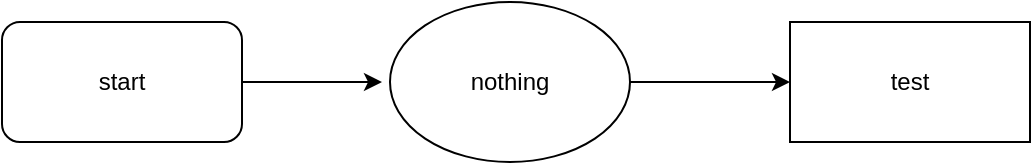 <mxfile version="22.1.11" type="github">
  <diagram name="第 1 页" id="81xLV2j34IFLBhL6ds6b">
    <mxGraphModel dx="1306" dy="797" grid="1" gridSize="10" guides="1" tooltips="1" connect="1" arrows="1" fold="1" page="1" pageScale="1" pageWidth="827" pageHeight="1169" math="0" shadow="0">
      <root>
        <mxCell id="0" />
        <mxCell id="1" parent="0" />
        <mxCell id="dDF6vcCovaabq8WYVZmM-2" style="edgeStyle=orthogonalEdgeStyle;rounded=0;orthogonalLoop=1;jettySize=auto;html=1;exitX=1;exitY=0.5;exitDx=0;exitDy=0;" edge="1" parent="1" source="dDF6vcCovaabq8WYVZmM-1">
          <mxGeometry relative="1" as="geometry">
            <mxPoint x="350" y="310" as="targetPoint" />
          </mxGeometry>
        </mxCell>
        <mxCell id="dDF6vcCovaabq8WYVZmM-1" value="start" style="rounded=1;whiteSpace=wrap;html=1;" vertex="1" parent="1">
          <mxGeometry x="160" y="280" width="120" height="60" as="geometry" />
        </mxCell>
        <mxCell id="dDF6vcCovaabq8WYVZmM-5" value="" style="edgeStyle=orthogonalEdgeStyle;rounded=0;orthogonalLoop=1;jettySize=auto;html=1;" edge="1" parent="1" source="dDF6vcCovaabq8WYVZmM-3" target="dDF6vcCovaabq8WYVZmM-4">
          <mxGeometry relative="1" as="geometry" />
        </mxCell>
        <mxCell id="dDF6vcCovaabq8WYVZmM-3" value="nothing" style="ellipse;whiteSpace=wrap;html=1;" vertex="1" parent="1">
          <mxGeometry x="354" y="270" width="120" height="80" as="geometry" />
        </mxCell>
        <mxCell id="dDF6vcCovaabq8WYVZmM-4" value="test" style="whiteSpace=wrap;html=1;" vertex="1" parent="1">
          <mxGeometry x="554" y="280" width="120" height="60" as="geometry" />
        </mxCell>
      </root>
    </mxGraphModel>
  </diagram>
</mxfile>
